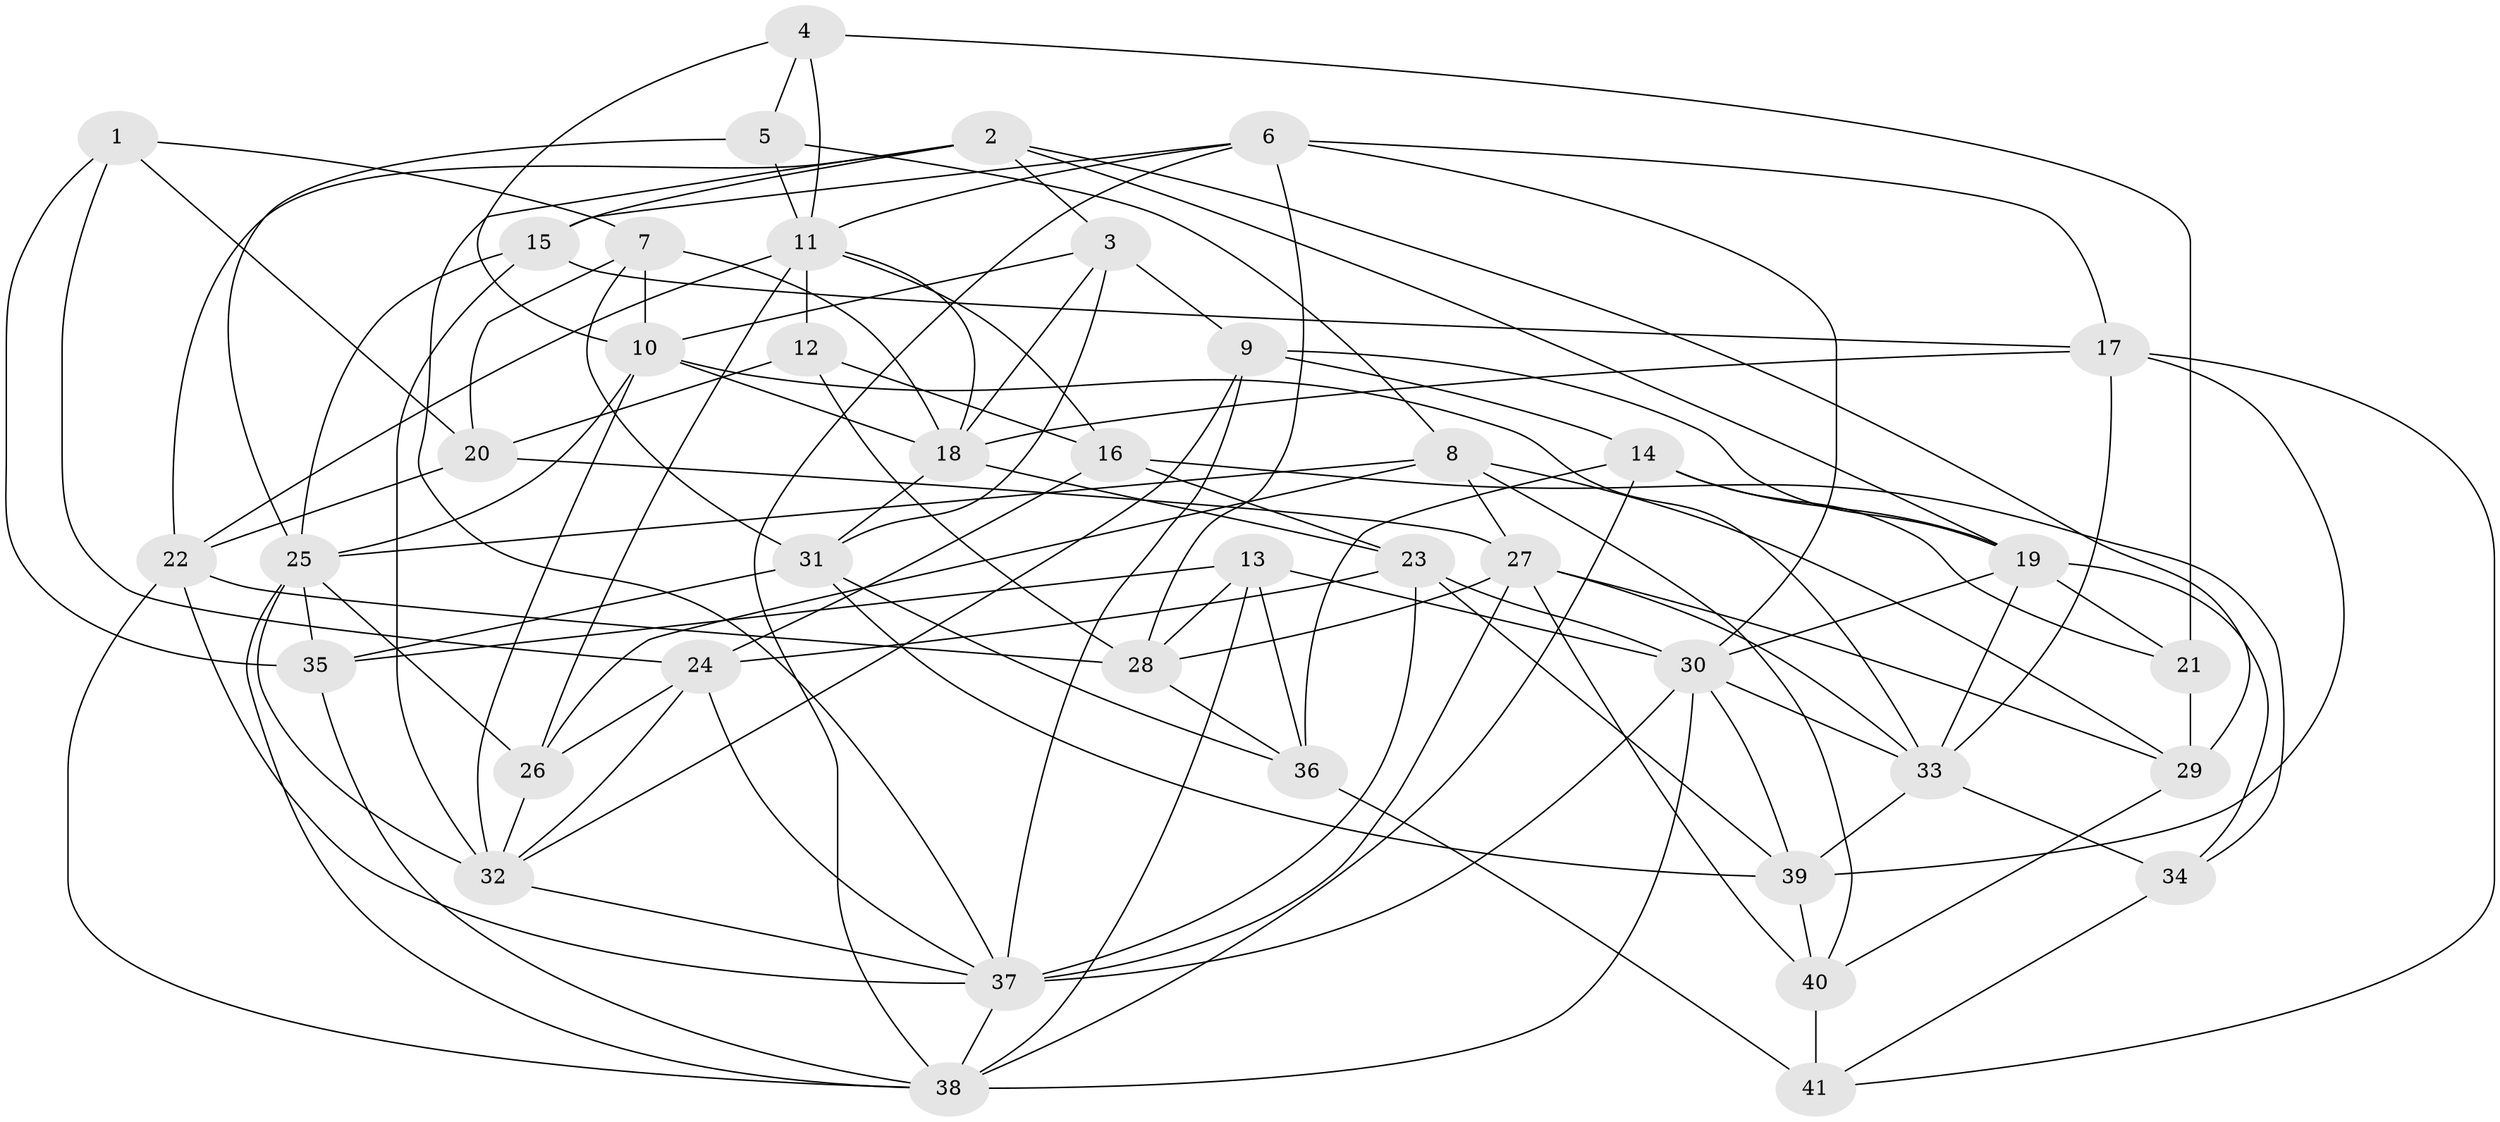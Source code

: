 // original degree distribution, {4: 1.0}
// Generated by graph-tools (version 1.1) at 2025/38/03/04/25 23:38:16]
// undirected, 41 vertices, 118 edges
graph export_dot {
  node [color=gray90,style=filled];
  1;
  2;
  3;
  4;
  5;
  6;
  7;
  8;
  9;
  10;
  11;
  12;
  13;
  14;
  15;
  16;
  17;
  18;
  19;
  20;
  21;
  22;
  23;
  24;
  25;
  26;
  27;
  28;
  29;
  30;
  31;
  32;
  33;
  34;
  35;
  36;
  37;
  38;
  39;
  40;
  41;
  1 -- 7 [weight=1.0];
  1 -- 20 [weight=1.0];
  1 -- 24 [weight=1.0];
  1 -- 35 [weight=1.0];
  2 -- 3 [weight=1.0];
  2 -- 15 [weight=1.0];
  2 -- 19 [weight=1.0];
  2 -- 22 [weight=1.0];
  2 -- 29 [weight=1.0];
  2 -- 37 [weight=1.0];
  3 -- 9 [weight=2.0];
  3 -- 10 [weight=1.0];
  3 -- 18 [weight=1.0];
  3 -- 31 [weight=1.0];
  4 -- 5 [weight=2.0];
  4 -- 10 [weight=1.0];
  4 -- 11 [weight=1.0];
  4 -- 21 [weight=2.0];
  5 -- 8 [weight=1.0];
  5 -- 11 [weight=1.0];
  5 -- 25 [weight=2.0];
  6 -- 11 [weight=1.0];
  6 -- 15 [weight=1.0];
  6 -- 17 [weight=1.0];
  6 -- 28 [weight=1.0];
  6 -- 30 [weight=1.0];
  6 -- 38 [weight=1.0];
  7 -- 10 [weight=2.0];
  7 -- 18 [weight=2.0];
  7 -- 20 [weight=2.0];
  7 -- 31 [weight=1.0];
  8 -- 25 [weight=1.0];
  8 -- 26 [weight=1.0];
  8 -- 27 [weight=1.0];
  8 -- 29 [weight=1.0];
  8 -- 40 [weight=1.0];
  9 -- 14 [weight=1.0];
  9 -- 19 [weight=1.0];
  9 -- 32 [weight=1.0];
  9 -- 37 [weight=1.0];
  10 -- 18 [weight=1.0];
  10 -- 25 [weight=1.0];
  10 -- 32 [weight=1.0];
  10 -- 33 [weight=1.0];
  11 -- 12 [weight=1.0];
  11 -- 16 [weight=1.0];
  11 -- 18 [weight=1.0];
  11 -- 22 [weight=1.0];
  11 -- 26 [weight=1.0];
  12 -- 16 [weight=1.0];
  12 -- 20 [weight=1.0];
  12 -- 28 [weight=1.0];
  13 -- 28 [weight=1.0];
  13 -- 30 [weight=1.0];
  13 -- 35 [weight=1.0];
  13 -- 36 [weight=2.0];
  13 -- 38 [weight=1.0];
  14 -- 19 [weight=1.0];
  14 -- 21 [weight=1.0];
  14 -- 36 [weight=2.0];
  14 -- 38 [weight=1.0];
  15 -- 17 [weight=1.0];
  15 -- 25 [weight=1.0];
  15 -- 32 [weight=2.0];
  16 -- 23 [weight=1.0];
  16 -- 24 [weight=1.0];
  16 -- 34 [weight=2.0];
  17 -- 18 [weight=1.0];
  17 -- 33 [weight=1.0];
  17 -- 39 [weight=1.0];
  17 -- 41 [weight=1.0];
  18 -- 23 [weight=1.0];
  18 -- 31 [weight=1.0];
  19 -- 21 [weight=1.0];
  19 -- 30 [weight=2.0];
  19 -- 33 [weight=1.0];
  19 -- 34 [weight=1.0];
  20 -- 22 [weight=1.0];
  20 -- 27 [weight=1.0];
  21 -- 29 [weight=2.0];
  22 -- 28 [weight=1.0];
  22 -- 37 [weight=1.0];
  22 -- 38 [weight=1.0];
  23 -- 24 [weight=1.0];
  23 -- 30 [weight=1.0];
  23 -- 37 [weight=1.0];
  23 -- 39 [weight=1.0];
  24 -- 26 [weight=1.0];
  24 -- 32 [weight=1.0];
  24 -- 37 [weight=1.0];
  25 -- 26 [weight=2.0];
  25 -- 32 [weight=1.0];
  25 -- 35 [weight=1.0];
  25 -- 38 [weight=1.0];
  26 -- 32 [weight=1.0];
  27 -- 28 [weight=1.0];
  27 -- 29 [weight=1.0];
  27 -- 33 [weight=1.0];
  27 -- 37 [weight=2.0];
  27 -- 40 [weight=1.0];
  28 -- 36 [weight=1.0];
  29 -- 40 [weight=1.0];
  30 -- 33 [weight=1.0];
  30 -- 37 [weight=1.0];
  30 -- 38 [weight=2.0];
  30 -- 39 [weight=1.0];
  31 -- 35 [weight=1.0];
  31 -- 36 [weight=1.0];
  31 -- 39 [weight=1.0];
  32 -- 37 [weight=1.0];
  33 -- 34 [weight=2.0];
  33 -- 39 [weight=1.0];
  34 -- 41 [weight=1.0];
  35 -- 38 [weight=2.0];
  36 -- 41 [weight=2.0];
  37 -- 38 [weight=1.0];
  39 -- 40 [weight=1.0];
  40 -- 41 [weight=2.0];
}
